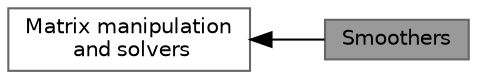 digraph "Smoothers"
{
 // LATEX_PDF_SIZE
  bgcolor="transparent";
  edge [fontname=Helvetica,fontsize=10,labelfontname=Helvetica,labelfontsize=10];
  node [fontname=Helvetica,fontsize=10,shape=box,height=0.2,width=0.4];
  rankdir=LR;
  Node2 [id="Node000002",label="Matrix manipulation\l and solvers",height=0.2,width=0.4,color="grey40", fillcolor="white", style="filled",URL="$group__grpLduMatrix.html",tooltip=" "];
  Node1 [id="Node000001",label="Smoothers",height=0.2,width=0.4,color="gray40", fillcolor="grey60", style="filled", fontcolor="black",tooltip=" "];
  Node2->Node1 [shape=plaintext, dir="back", style="solid"];
}
